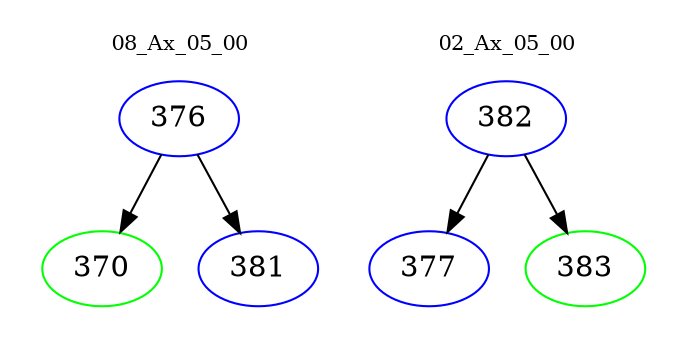 digraph{
subgraph cluster_0 {
color = white
label = "08_Ax_05_00";
fontsize=10;
T0_376 [label="376", color="blue"]
T0_376 -> T0_370 [color="black"]
T0_370 [label="370", color="green"]
T0_376 -> T0_381 [color="black"]
T0_381 [label="381", color="blue"]
}
subgraph cluster_1 {
color = white
label = "02_Ax_05_00";
fontsize=10;
T1_382 [label="382", color="blue"]
T1_382 -> T1_377 [color="black"]
T1_377 [label="377", color="blue"]
T1_382 -> T1_383 [color="black"]
T1_383 [label="383", color="green"]
}
}
